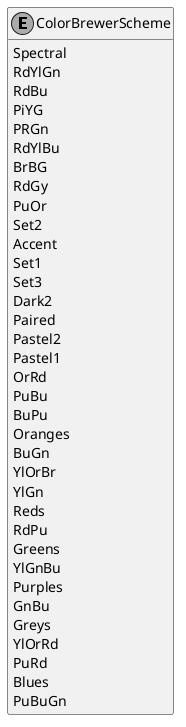 ﻿@startuml
hide empty members
skinparam monochrome true
skinparam backgroundcolor transparent

enum ColorBrewerScheme {
    Spectral
    RdYlGn
    RdBu
    PiYG
    PRGn
    RdYlBu
    BrBG
    RdGy
    PuOr
    Set2
    Accent
    Set1
    Set3
    Dark2
    Paired
    Pastel2
    Pastel1
    OrRd
    PuBu
    BuPu
    Oranges
    BuGn
    YlOrBr
    YlGn
    Reds
    RdPu
    Greens
    YlGnBu
    Purples
    GnBu
    Greys
    YlOrRd
    PuRd
    Blues
    PuBuGn
}

@enduml
